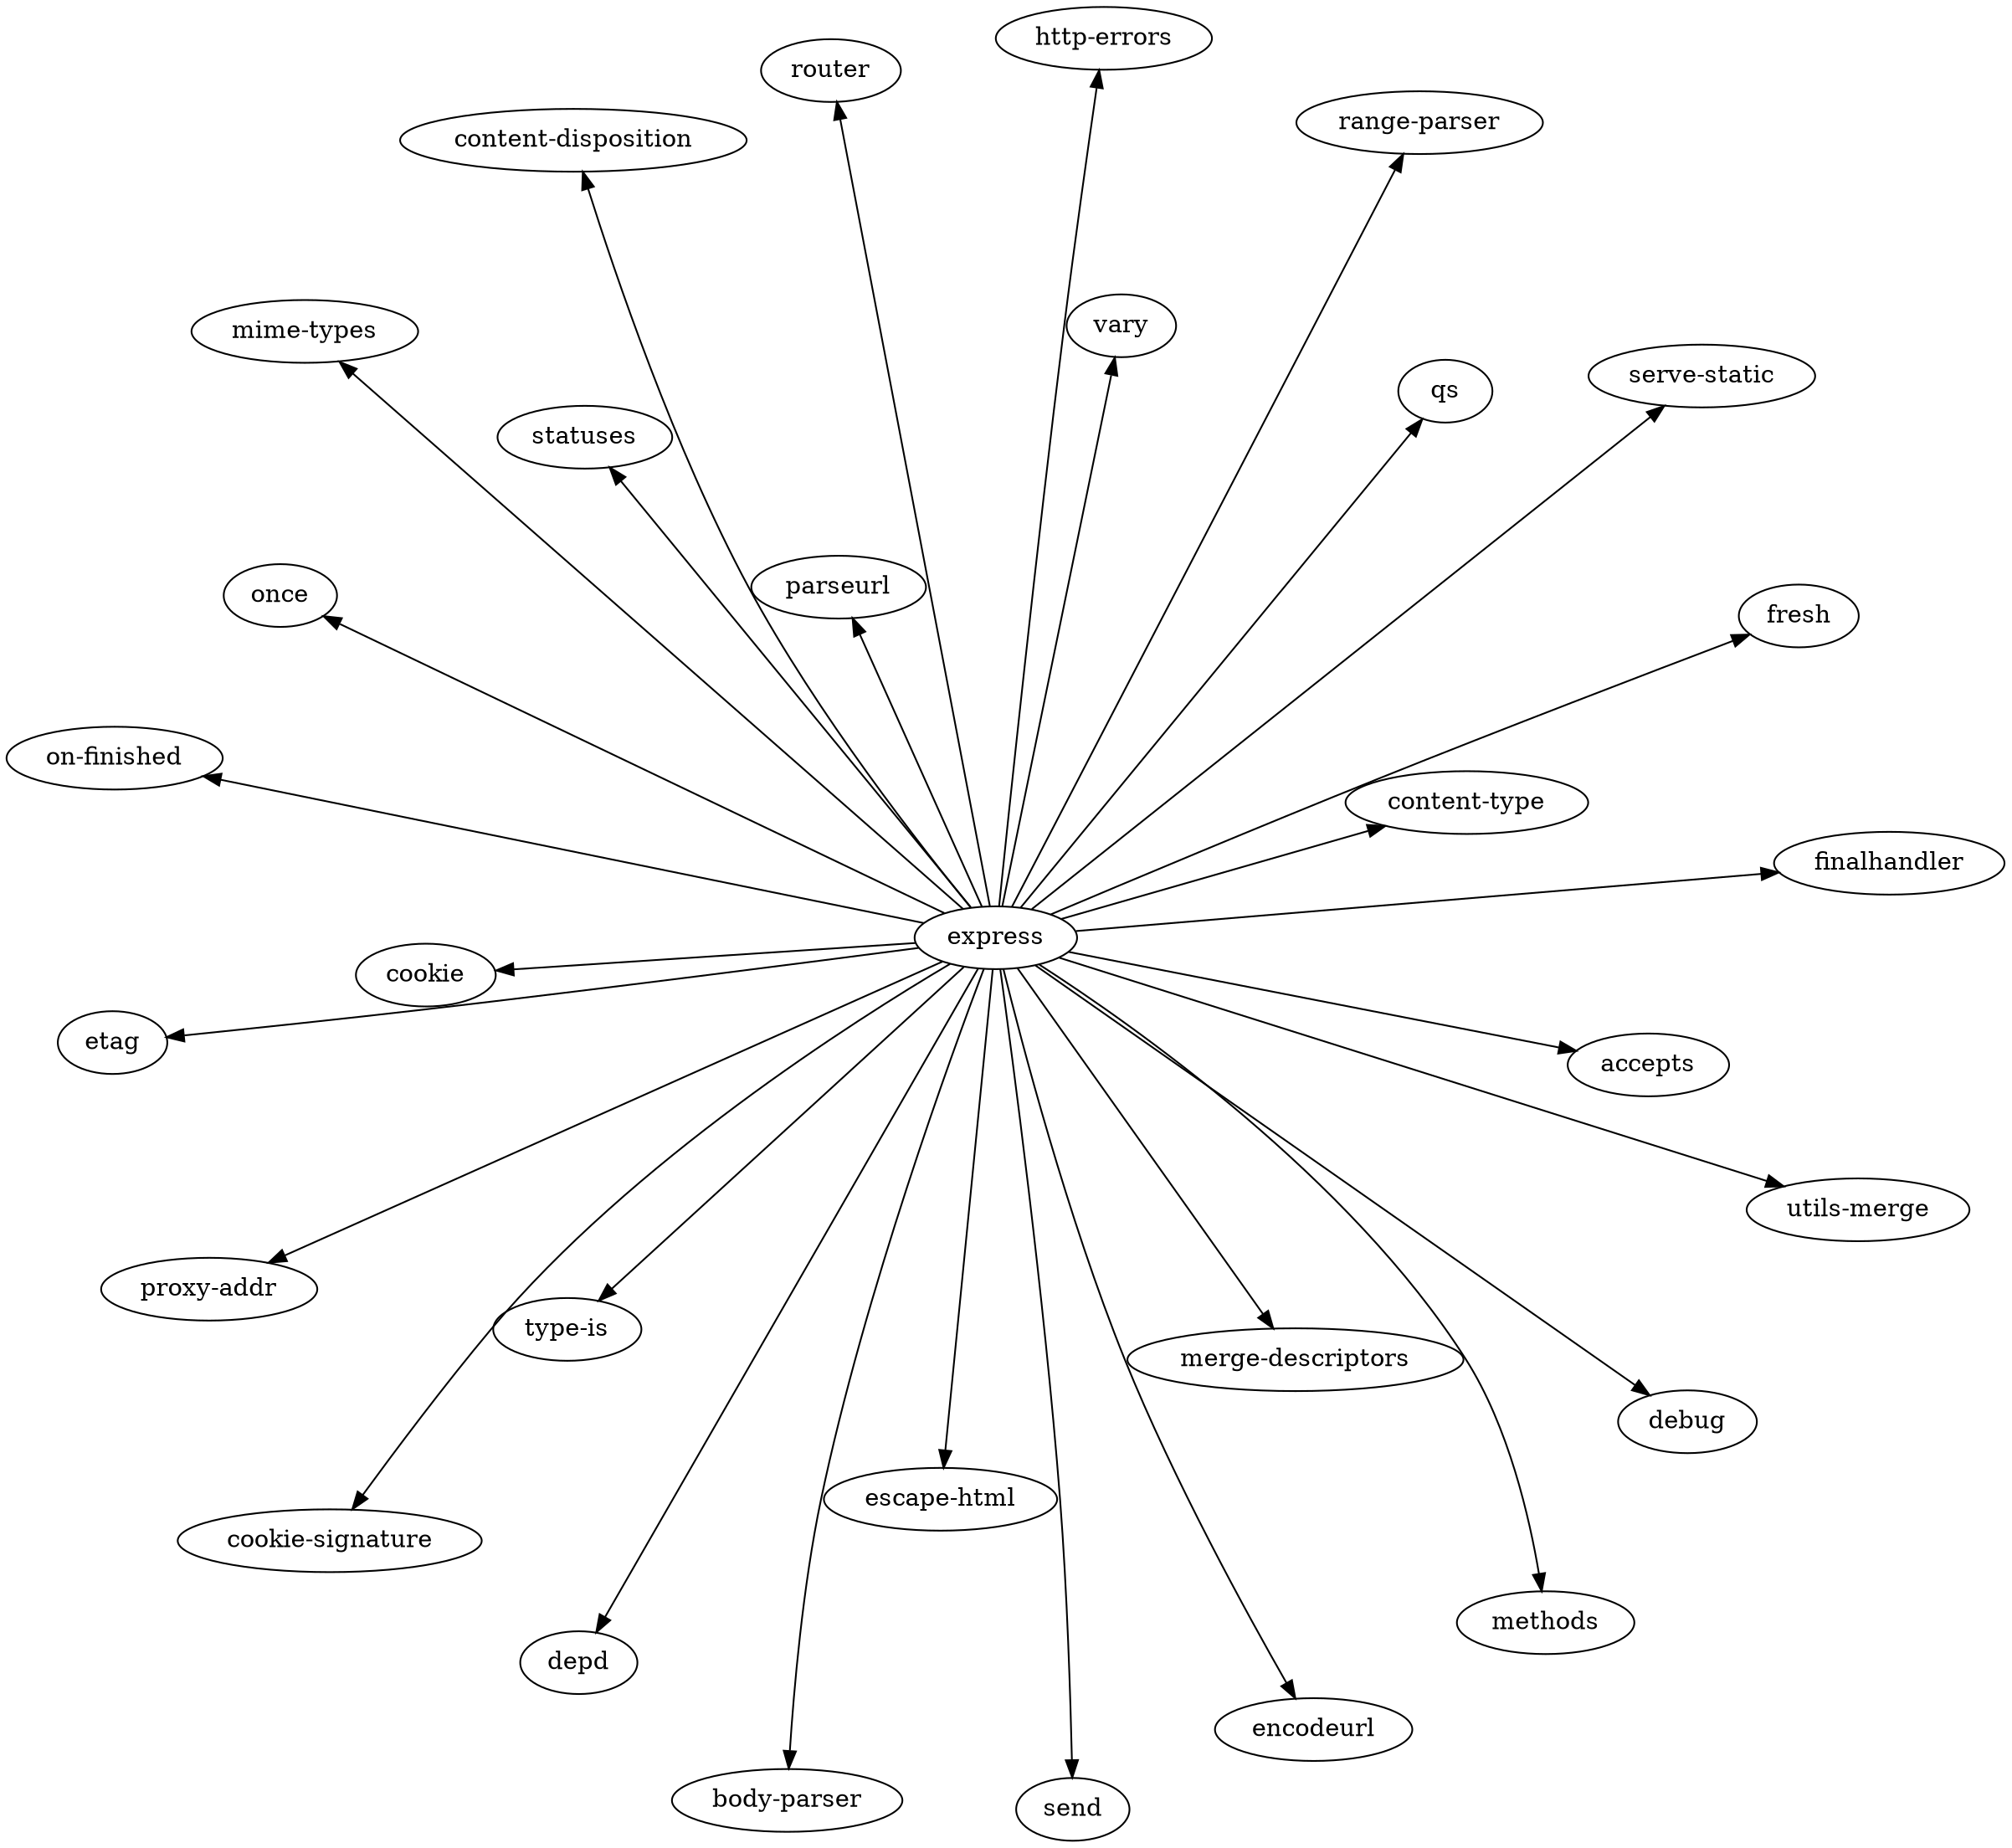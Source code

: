 digraph G {
    graph [layout=neato, overlap=scale, splines=true];
    "express"
    "express" -> "accepts";
    "express" -> "body-parser";
    "express" -> "content-disposition";
    "express" -> "content-type";
    "express" -> "cookie";
    "express" -> "cookie-signature";
    "express" -> "debug";
    "express" -> "depd";
    "express" -> "encodeurl";
    "express" -> "escape-html";
    "express" -> "etag";
    "express" -> "finalhandler";
    "express" -> "fresh";
    "express" -> "http-errors";
    "express" -> "merge-descriptors";
    "express" -> "methods";
    "express" -> "mime-types";
    "express" -> "on-finished";
    "express" -> "once";
    "express" -> "parseurl";
    "express" -> "proxy-addr";
    "express" -> "qs";
    "express" -> "range-parser";
    "express" -> "router";
    "express" -> "send";
    "express" -> "serve-static";
    "express" -> "statuses";
    "express" -> "type-is";
    "express" -> "utils-merge";
    "express" -> "vary";
}